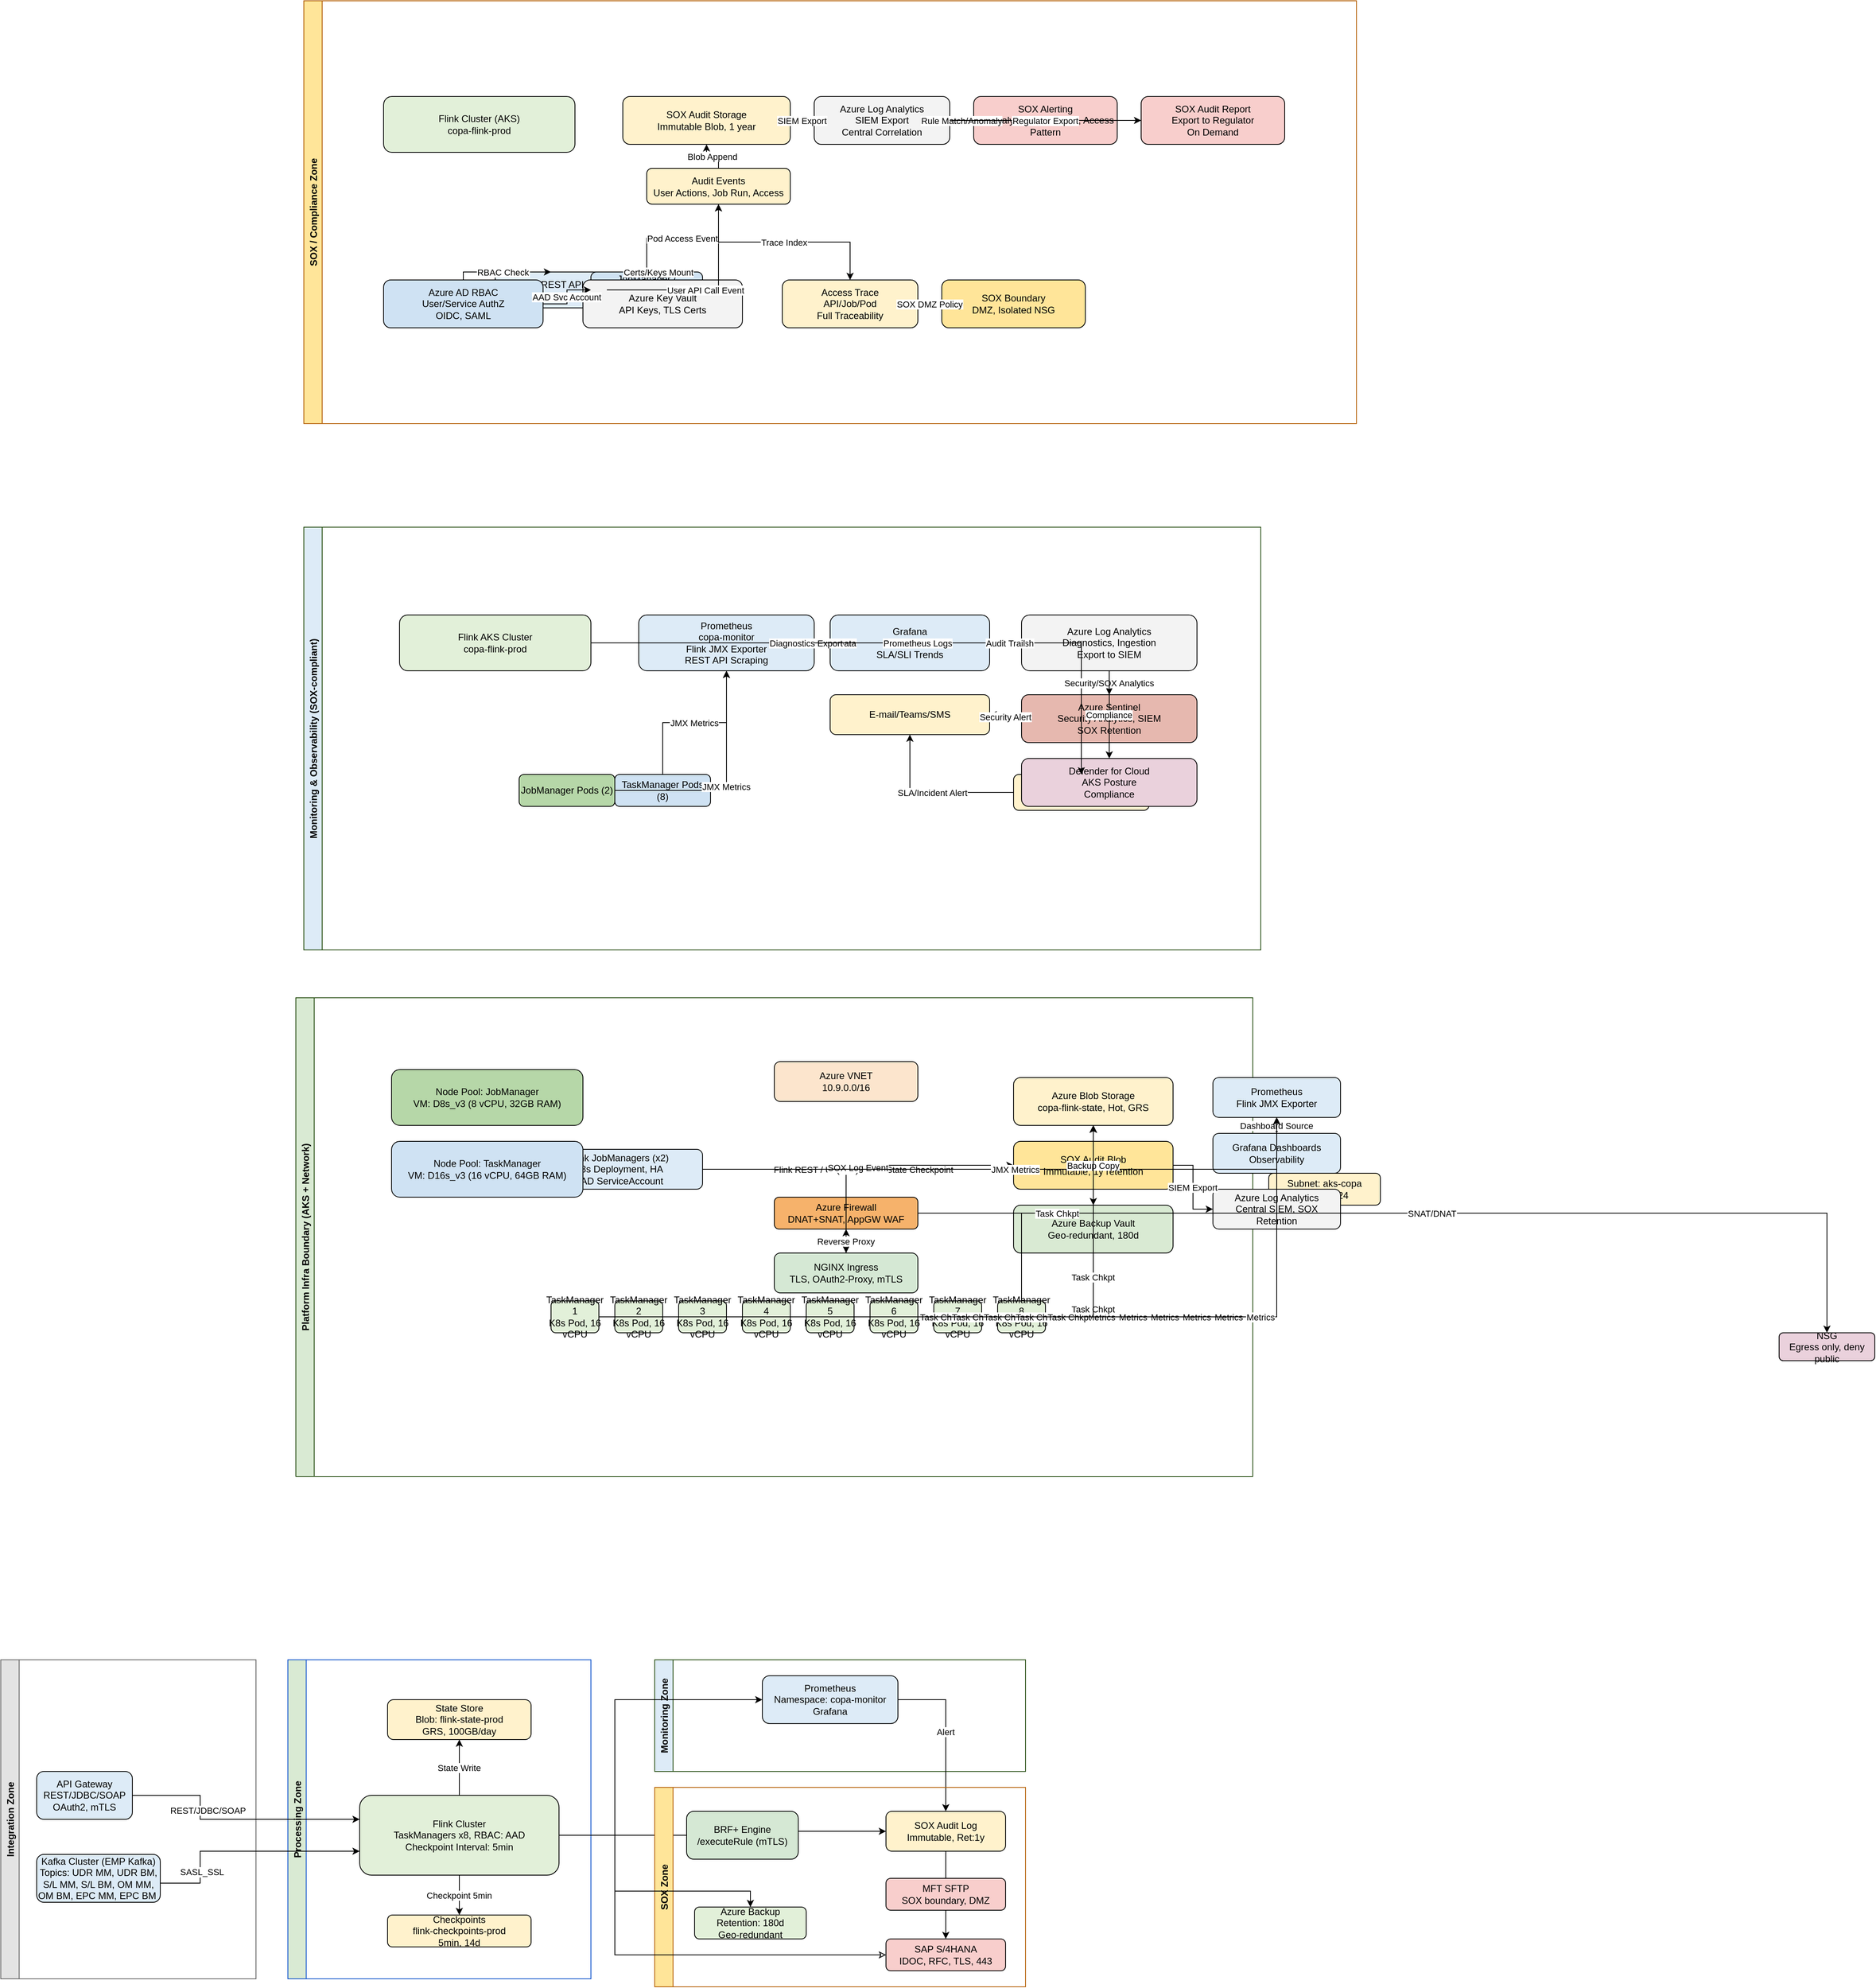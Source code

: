 <mxfile version="27.2.0">
  <diagram name="flink_reference_arch" id="t__8cAzvdVz3zwjNPJHr">
    <mxGraphModel dx="2518" dy="-326" grid="1" gridSize="10" guides="1" tooltips="1" connect="1" arrows="1" fold="1" page="1" pageScale="1" pageWidth="850" pageHeight="1100" math="0" shadow="0">
      <root>
        <mxCell id="0" />
        <mxCell id="1" parent="0" />
        <mxCell id="M-jHIXQNb2ykmkWjdRAq-25" value="SOX / Compliance Zone" style="swimlane;horizontal=0;fillColor=#ffe599;strokeColor=#b45f06;fontStyle=1;" vertex="1" parent="1">
          <mxGeometry x="-90" y="1130" width="1320" height="530" as="geometry" />
        </mxCell>
        <mxCell id="M-jHIXQNb2ykmkWjdRAq-26" value="Flink Cluster (AKS)&#xa;copa-flink-prod" style="rounded=1;whiteSpace=wrap;fillColor=#e2f0d9;" vertex="1" parent="M-jHIXQNb2ykmkWjdRAq-25">
          <mxGeometry x="100" y="120" width="240" height="70" as="geometry" />
        </mxCell>
        <mxCell id="M-jHIXQNb2ykmkWjdRAq-27" value="Flink REST API&#xa;TLS, OAuth2, RBAC" style="rounded=1;whiteSpace=wrap;fillColor=#ddebf7;" vertex="1" parent="M-jHIXQNb2ykmkWjdRAq-26">
          <mxGeometry x="140" y="220" width="140" height="45" as="geometry" />
        </mxCell>
        <mxCell id="M-jHIXQNb2ykmkWjdRAq-28" value="JobManager / TaskManager Pods&#xa;AAD Service Account" style="rounded=1;whiteSpace=wrap;fillColor=#cfe2f3;" vertex="1" parent="M-jHIXQNb2ykmkWjdRAq-26">
          <mxGeometry x="260" y="220" width="140" height="45" as="geometry" />
        </mxCell>
        <mxCell id="M-jHIXQNb2ykmkWjdRAq-29" value="SOX Audit Storage&#xa;Immutable Blob, 1 year" style="rounded=1;whiteSpace=wrap;fillColor=#fff2cc;" vertex="1" parent="M-jHIXQNb2ykmkWjdRAq-25">
          <mxGeometry x="400" y="120" width="210" height="60" as="geometry" />
        </mxCell>
        <mxCell id="M-jHIXQNb2ykmkWjdRAq-30" value="Audit Events&#xa;User Actions, Job Run, Access" style="rounded=1;whiteSpace=wrap;fillColor=#fff2cc;" vertex="1" parent="M-jHIXQNb2ykmkWjdRAq-25">
          <mxGeometry x="430" y="210" width="180" height="45" as="geometry" />
        </mxCell>
        <mxCell id="M-jHIXQNb2ykmkWjdRAq-31" value="Azure Log Analytics&#xa;SIEM Export&#xa;Central Correlation" style="rounded=1;whiteSpace=wrap;fillColor=#f3f3f3;" vertex="1" parent="M-jHIXQNb2ykmkWjdRAq-25">
          <mxGeometry x="640" y="120" width="170" height="60" as="geometry" />
        </mxCell>
        <mxCell id="M-jHIXQNb2ykmkWjdRAq-32" value="SOX Alerting&#xa;Anomaly, RBAC Breach, Access Pattern" style="rounded=1;whiteSpace=wrap;fillColor=#f8cecc;" vertex="1" parent="M-jHIXQNb2ykmkWjdRAq-25">
          <mxGeometry x="840" y="120" width="180" height="60" as="geometry" />
        </mxCell>
        <mxCell id="M-jHIXQNb2ykmkWjdRAq-33" value="SOX Audit Report&#xa;Export to Regulator&#xa;On Demand" style="rounded=1;whiteSpace=wrap;fillColor=#f8cecc;" vertex="1" parent="M-jHIXQNb2ykmkWjdRAq-25">
          <mxGeometry x="1050" y="120" width="180" height="60" as="geometry" />
        </mxCell>
        <mxCell id="M-jHIXQNb2ykmkWjdRAq-34" value="Azure AD RBAC&#xa;User/Service AuthZ&#xa;OIDC, SAML" style="rounded=1;whiteSpace=wrap;fillColor=#cfe2f3;" vertex="1" parent="M-jHIXQNb2ykmkWjdRAq-25">
          <mxGeometry x="100" y="350" width="200" height="60" as="geometry" />
        </mxCell>
        <mxCell id="M-jHIXQNb2ykmkWjdRAq-35" value="Azure Key Vault&#xa;API Keys, TLS Certs" style="rounded=1;whiteSpace=wrap;fillColor=#f3f3f3;" vertex="1" parent="M-jHIXQNb2ykmkWjdRAq-25">
          <mxGeometry x="350" y="350" width="200" height="60" as="geometry" />
        </mxCell>
        <mxCell id="M-jHIXQNb2ykmkWjdRAq-36" value="Access Trace&#xa;API/Job/Pod&#xa;Full Traceability" style="rounded=1;whiteSpace=wrap;fillColor=#fff2cc;" vertex="1" parent="M-jHIXQNb2ykmkWjdRAq-25">
          <mxGeometry x="600" y="350" width="170" height="60" as="geometry" />
        </mxCell>
        <mxCell id="M-jHIXQNb2ykmkWjdRAq-37" value="SOX Boundary&#xa;DMZ, Isolated NSG" style="rounded=1;whiteSpace=wrap;fillColor=#ffe599;" vertex="1" parent="M-jHIXQNb2ykmkWjdRAq-25">
          <mxGeometry x="800" y="350" width="180" height="60" as="geometry" />
        </mxCell>
        <mxCell id="M-jHIXQNb2ykmkWjdRAq-38" value="User API Call Event" style="edgeStyle=orthogonalEdgeStyle;rounded=0;" edge="1" parent="1" source="M-jHIXQNb2ykmkWjdRAq-27" target="M-jHIXQNb2ykmkWjdRAq-30">
          <mxGeometry relative="1" as="geometry" />
        </mxCell>
        <mxCell id="M-jHIXQNb2ykmkWjdRAq-39" value="Pod Access Event" style="edgeStyle=orthogonalEdgeStyle;rounded=0;" edge="1" parent="1" source="M-jHIXQNb2ykmkWjdRAq-28" target="M-jHIXQNb2ykmkWjdRAq-30">
          <mxGeometry relative="1" as="geometry" />
        </mxCell>
        <mxCell id="M-jHIXQNb2ykmkWjdRAq-40" value="Blob Append" style="edgeStyle=orthogonalEdgeStyle;rounded=0;" edge="1" parent="1" source="M-jHIXQNb2ykmkWjdRAq-30" target="M-jHIXQNb2ykmkWjdRAq-29">
          <mxGeometry relative="1" as="geometry" />
        </mxCell>
        <mxCell id="M-jHIXQNb2ykmkWjdRAq-41" value="SIEM Export" style="edgeStyle=orthogonalEdgeStyle;rounded=0;" edge="1" parent="1" source="M-jHIXQNb2ykmkWjdRAq-29" target="M-jHIXQNb2ykmkWjdRAq-31">
          <mxGeometry relative="1" as="geometry" />
        </mxCell>
        <mxCell id="M-jHIXQNb2ykmkWjdRAq-42" value="Rule Match/Anomaly" style="edgeStyle=orthogonalEdgeStyle;rounded=0;" edge="1" parent="1" source="M-jHIXQNb2ykmkWjdRAq-31" target="M-jHIXQNb2ykmkWjdRAq-32">
          <mxGeometry relative="1" as="geometry" />
        </mxCell>
        <mxCell id="M-jHIXQNb2ykmkWjdRAq-43" value="Regulator Export" style="edgeStyle=orthogonalEdgeStyle;rounded=0;" edge="1" parent="1" source="M-jHIXQNb2ykmkWjdRAq-31" target="M-jHIXQNb2ykmkWjdRAq-33">
          <mxGeometry relative="1" as="geometry" />
        </mxCell>
        <mxCell id="M-jHIXQNb2ykmkWjdRAq-44" value="RBAC Check" style="edgeStyle=orthogonalEdgeStyle;rounded=0;" edge="1" parent="1" source="M-jHIXQNb2ykmkWjdRAq-34" target="M-jHIXQNb2ykmkWjdRAq-27">
          <mxGeometry relative="1" as="geometry" />
        </mxCell>
        <mxCell id="M-jHIXQNb2ykmkWjdRAq-45" value="AAD Svc Account" style="edgeStyle=orthogonalEdgeStyle;rounded=0;" edge="1" parent="1" source="M-jHIXQNb2ykmkWjdRAq-34" target="M-jHIXQNb2ykmkWjdRAq-28">
          <mxGeometry relative="1" as="geometry" />
        </mxCell>
        <mxCell id="M-jHIXQNb2ykmkWjdRAq-46" value="Certs/Keys Mount" style="edgeStyle=orthogonalEdgeStyle;rounded=0;" edge="1" parent="1" source="M-jHIXQNb2ykmkWjdRAq-35" target="M-jHIXQNb2ykmkWjdRAq-28">
          <mxGeometry relative="1" as="geometry" />
        </mxCell>
        <mxCell id="M-jHIXQNb2ykmkWjdRAq-47" value="Trace Index" style="edgeStyle=orthogonalEdgeStyle;rounded=0;" edge="1" parent="1" source="M-jHIXQNb2ykmkWjdRAq-30" target="M-jHIXQNb2ykmkWjdRAq-36">
          <mxGeometry relative="1" as="geometry" />
        </mxCell>
        <mxCell id="M-jHIXQNb2ykmkWjdRAq-48" value="SOX DMZ Policy" style="edgeStyle=orthogonalEdgeStyle;rounded=0;" edge="1" parent="1" source="M-jHIXQNb2ykmkWjdRAq-36" target="M-jHIXQNb2ykmkWjdRAq-37">
          <mxGeometry relative="1" as="geometry" />
        </mxCell>
        <mxCell id="M-jHIXQNb2ykmkWjdRAq-49" value="Monitoring &amp; Observability (SOX-compliant)" style="swimlane;horizontal=0;fillColor=#ddebf7;strokeColor=#274e13;fontStyle=1;" vertex="1" parent="1">
          <mxGeometry x="-90" y="1790" width="1200" height="530" as="geometry" />
        </mxCell>
        <mxCell id="M-jHIXQNb2ykmkWjdRAq-50" value="Flink AKS Cluster&#xa;copa-flink-prod" style="rounded=1;whiteSpace=wrap;fillColor=#e2f0d9;" vertex="1" parent="M-jHIXQNb2ykmkWjdRAq-49">
          <mxGeometry x="120" y="110" width="240" height="70" as="geometry" />
        </mxCell>
        <mxCell id="M-jHIXQNb2ykmkWjdRAq-51" value="JobManager Pods (2)" style="rounded=1;whiteSpace=wrap;fillColor=#b6d7a8;" vertex="1" parent="M-jHIXQNb2ykmkWjdRAq-50">
          <mxGeometry x="150" y="200" width="120" height="40" as="geometry" />
        </mxCell>
        <mxCell id="M-jHIXQNb2ykmkWjdRAq-52" value="TaskManager Pods (8)" style="rounded=1;whiteSpace=wrap;fillColor=#cfe2f3;" vertex="1" parent="M-jHIXQNb2ykmkWjdRAq-50">
          <mxGeometry x="270" y="200" width="120" height="40" as="geometry" />
        </mxCell>
        <mxCell id="M-jHIXQNb2ykmkWjdRAq-53" value="Prometheus&#xa;copa-monitor&#xa;Flink JMX Exporter&#xa;REST API Scraping" style="rounded=1;whiteSpace=wrap;fillColor=#ddebf7;" vertex="1" parent="M-jHIXQNb2ykmkWjdRAq-49">
          <mxGeometry x="420" y="110" width="220" height="70" as="geometry" />
        </mxCell>
        <mxCell id="M-jHIXQNb2ykmkWjdRAq-54" value="Alertmanager&#xa;Teams/SMS/E-mail" style="rounded=1;whiteSpace=wrap;fillColor=#fff2cc;" vertex="1" parent="M-jHIXQNb2ykmkWjdRAq-53">
          <mxGeometry x="470" y="200" width="170" height="45" as="geometry" />
        </mxCell>
        <mxCell id="M-jHIXQNb2ykmkWjdRAq-55" value="Grafana&#xa;Dashboards&#xa;SLA/SLI Trends" style="rounded=1;whiteSpace=wrap;fillColor=#ddebf7;" vertex="1" parent="M-jHIXQNb2ykmkWjdRAq-49">
          <mxGeometry x="660" y="110" width="200" height="70" as="geometry" />
        </mxCell>
        <mxCell id="M-jHIXQNb2ykmkWjdRAq-56" value="Azure Log Analytics&#xa;Diagnostics, Ingestion&#xa;Export to SIEM" style="rounded=1;whiteSpace=wrap;fillColor=#f3f3f3;" vertex="1" parent="M-jHIXQNb2ykmkWjdRAq-49">
          <mxGeometry x="900" y="110" width="220" height="70" as="geometry" />
        </mxCell>
        <mxCell id="M-jHIXQNb2ykmkWjdRAq-57" value="Azure Sentinel&#xa;Security Analytics, SIEM&#xa;SOX Retention" style="rounded=1;whiteSpace=wrap;fillColor=#e6b8af;" vertex="1" parent="M-jHIXQNb2ykmkWjdRAq-49">
          <mxGeometry x="900" y="210" width="220" height="60" as="geometry" />
        </mxCell>
        <mxCell id="M-jHIXQNb2ykmkWjdRAq-58" value="Defender for Cloud&#xa;AKS Posture&#xa;Compliance" style="rounded=1;whiteSpace=wrap;fillColor=#ead1dc;" vertex="1" parent="M-jHIXQNb2ykmkWjdRAq-49">
          <mxGeometry x="900" y="290" width="220" height="60" as="geometry" />
        </mxCell>
        <mxCell id="M-jHIXQNb2ykmkWjdRAq-59" value="E-mail/Teams/SMS" style="rounded=1;whiteSpace=wrap;fillColor=#fff2cc;" vertex="1" parent="M-jHIXQNb2ykmkWjdRAq-49">
          <mxGeometry x="660" y="210" width="200" height="50" as="geometry" />
        </mxCell>
        <mxCell id="M-jHIXQNb2ykmkWjdRAq-60" value="JMX Metrics" style="edgeStyle=orthogonalEdgeStyle;rounded=0;" edge="1" parent="1" source="M-jHIXQNb2ykmkWjdRAq-51" target="M-jHIXQNb2ykmkWjdRAq-53">
          <mxGeometry relative="1" as="geometry" />
        </mxCell>
        <mxCell id="M-jHIXQNb2ykmkWjdRAq-61" value="JMX Metrics" style="edgeStyle=orthogonalEdgeStyle;rounded=0;" edge="1" parent="1" source="M-jHIXQNb2ykmkWjdRAq-52" target="M-jHIXQNb2ykmkWjdRAq-53">
          <mxGeometry relative="1" as="geometry" />
        </mxCell>
        <mxCell id="M-jHIXQNb2ykmkWjdRAq-62" value="Alert Push" style="edgeStyle=orthogonalEdgeStyle;rounded=0;" edge="1" parent="1" source="M-jHIXQNb2ykmkWjdRAq-53" target="M-jHIXQNb2ykmkWjdRAq-54">
          <mxGeometry relative="1" as="geometry" />
        </mxCell>
        <mxCell id="M-jHIXQNb2ykmkWjdRAq-63" value="Dashboards Data" style="edgeStyle=orthogonalEdgeStyle;rounded=0;" edge="1" parent="1" source="M-jHIXQNb2ykmkWjdRAq-53" target="M-jHIXQNb2ykmkWjdRAq-55">
          <mxGeometry relative="1" as="geometry" />
        </mxCell>
        <mxCell id="M-jHIXQNb2ykmkWjdRAq-64" value="Diagnostics Export" style="edgeStyle=orthogonalEdgeStyle;rounded=0;" edge="1" parent="1" source="M-jHIXQNb2ykmkWjdRAq-50" target="M-jHIXQNb2ykmkWjdRAq-56">
          <mxGeometry relative="1" as="geometry" />
        </mxCell>
        <mxCell id="M-jHIXQNb2ykmkWjdRAq-65" value="Prometheus Logs" style="edgeStyle=orthogonalEdgeStyle;rounded=0;" edge="1" parent="1" source="M-jHIXQNb2ykmkWjdRAq-53" target="M-jHIXQNb2ykmkWjdRAq-56">
          <mxGeometry relative="1" as="geometry" />
        </mxCell>
        <mxCell id="M-jHIXQNb2ykmkWjdRAq-66" value="Audit Trail" style="edgeStyle=orthogonalEdgeStyle;rounded=0;" edge="1" parent="1" source="M-jHIXQNb2ykmkWjdRAq-55" target="M-jHIXQNb2ykmkWjdRAq-56">
          <mxGeometry relative="1" as="geometry" />
        </mxCell>
        <mxCell id="M-jHIXQNb2ykmkWjdRAq-67" value="SLA/Incident Alert" style="edgeStyle=orthogonalEdgeStyle;rounded=0;" edge="1" parent="1" source="M-jHIXQNb2ykmkWjdRAq-54" target="M-jHIXQNb2ykmkWjdRAq-59">
          <mxGeometry relative="1" as="geometry" />
        </mxCell>
        <mxCell id="M-jHIXQNb2ykmkWjdRAq-68" value="Security/SOX Analytics" style="edgeStyle=orthogonalEdgeStyle;rounded=0;" edge="1" parent="1" source="M-jHIXQNb2ykmkWjdRAq-56" target="M-jHIXQNb2ykmkWjdRAq-57">
          <mxGeometry relative="1" as="geometry" />
        </mxCell>
        <mxCell id="M-jHIXQNb2ykmkWjdRAq-69" value="Compliance" style="edgeStyle=orthogonalEdgeStyle;rounded=0;" edge="1" parent="1" source="M-jHIXQNb2ykmkWjdRAq-56" target="M-jHIXQNb2ykmkWjdRAq-58">
          <mxGeometry relative="1" as="geometry" />
        </mxCell>
        <mxCell id="M-jHIXQNb2ykmkWjdRAq-70" value="Security Alert" style="edgeStyle=orthogonalEdgeStyle;rounded=0;" edge="1" parent="1" source="M-jHIXQNb2ykmkWjdRAq-57" target="M-jHIXQNb2ykmkWjdRAq-59">
          <mxGeometry relative="1" as="geometry" />
        </mxCell>
        <mxCell id="M-jHIXQNb2ykmkWjdRAq-71" value="Platform Infra Boundary (AKS + Network)" style="swimlane;horizontal=0;fillColor=#d9ead3;strokeColor=#274e13;fontStyle=1;" vertex="1" parent="1">
          <mxGeometry x="-100" y="2380" width="1200" height="600" as="geometry" />
        </mxCell>
        <mxCell id="M-jHIXQNb2ykmkWjdRAq-72" value="Node Pool: JobManager&#xa;VM: D8s_v3 (8 vCPU, 32GB RAM)" style="rounded=1;whiteSpace=wrap;fillColor=#b6d7a8;" vertex="1" parent="M-jHIXQNb2ykmkWjdRAq-71">
          <mxGeometry x="120" y="90" width="240" height="70" as="geometry" />
        </mxCell>
        <mxCell id="M-jHIXQNb2ykmkWjdRAq-73" value="Flink JobManagers (x2)&#xa;K8s Deployment, HA&#xa;AAD ServiceAccount" style="rounded=1;whiteSpace=wrap;fillColor=#ddebf7;" vertex="1" parent="M-jHIXQNb2ykmkWjdRAq-72">
          <mxGeometry x="180" y="100" width="210" height="50" as="geometry" />
        </mxCell>
        <mxCell id="M-jHIXQNb2ykmkWjdRAq-74" value="Node Pool: TaskManager&#xa;VM: D16s_v3 (16 vCPU, 64GB RAM)" style="rounded=1;whiteSpace=wrap;fillColor=#cfe2f3;" vertex="1" parent="M-jHIXQNb2ykmkWjdRAq-71">
          <mxGeometry x="120" y="180" width="240" height="70" as="geometry" />
        </mxCell>
        <mxCell id="M-jHIXQNb2ykmkWjdRAq-75" value="TaskManager 1&#xa;K8s Pod, 16 vCPU" style="rounded=1;whiteSpace=wrap;fillColor=#e2f0d9;" vertex="1" parent="M-jHIXQNb2ykmkWjdRAq-74">
          <mxGeometry x="200" y="200" width="60" height="40" as="geometry" />
        </mxCell>
        <mxCell id="M-jHIXQNb2ykmkWjdRAq-76" value="TaskManager 2&#xa;K8s Pod, 16 vCPU" style="rounded=1;whiteSpace=wrap;fillColor=#e2f0d9;" vertex="1" parent="M-jHIXQNb2ykmkWjdRAq-74">
          <mxGeometry x="280" y="200" width="60" height="40" as="geometry" />
        </mxCell>
        <mxCell id="M-jHIXQNb2ykmkWjdRAq-77" value="TaskManager 3&#xa;K8s Pod, 16 vCPU" style="rounded=1;whiteSpace=wrap;fillColor=#e2f0d9;" vertex="1" parent="M-jHIXQNb2ykmkWjdRAq-74">
          <mxGeometry x="360" y="200" width="60" height="40" as="geometry" />
        </mxCell>
        <mxCell id="M-jHIXQNb2ykmkWjdRAq-78" value="TaskManager 4&#xa;K8s Pod, 16 vCPU" style="rounded=1;whiteSpace=wrap;fillColor=#e2f0d9;" vertex="1" parent="M-jHIXQNb2ykmkWjdRAq-74">
          <mxGeometry x="440" y="200" width="60" height="40" as="geometry" />
        </mxCell>
        <mxCell id="M-jHIXQNb2ykmkWjdRAq-79" value="TaskManager 5&#xa;K8s Pod, 16 vCPU" style="rounded=1;whiteSpace=wrap;fillColor=#e2f0d9;" vertex="1" parent="M-jHIXQNb2ykmkWjdRAq-74">
          <mxGeometry x="520" y="200" width="60" height="40" as="geometry" />
        </mxCell>
        <mxCell id="M-jHIXQNb2ykmkWjdRAq-80" value="TaskManager 6&#xa;K8s Pod, 16 vCPU" style="rounded=1;whiteSpace=wrap;fillColor=#e2f0d9;" vertex="1" parent="M-jHIXQNb2ykmkWjdRAq-74">
          <mxGeometry x="600" y="200" width="60" height="40" as="geometry" />
        </mxCell>
        <mxCell id="M-jHIXQNb2ykmkWjdRAq-81" value="TaskManager 7&#xa;K8s Pod, 16 vCPU" style="rounded=1;whiteSpace=wrap;fillColor=#e2f0d9;" vertex="1" parent="M-jHIXQNb2ykmkWjdRAq-74">
          <mxGeometry x="680" y="200" width="60" height="40" as="geometry" />
        </mxCell>
        <mxCell id="M-jHIXQNb2ykmkWjdRAq-82" value="TaskManager 8&#xa;K8s Pod, 16 vCPU" style="rounded=1;whiteSpace=wrap;fillColor=#e2f0d9;" vertex="1" parent="M-jHIXQNb2ykmkWjdRAq-74">
          <mxGeometry x="760" y="200" width="60" height="40" as="geometry" />
        </mxCell>
        <mxCell id="M-jHIXQNb2ykmkWjdRAq-83" value="Azure VNET&#xa;10.9.0.0/16" style="rounded=1;whiteSpace=wrap;fillColor=#fce5cd;" vertex="1" parent="M-jHIXQNb2ykmkWjdRAq-71">
          <mxGeometry x="600" y="80" width="180" height="50" as="geometry" />
        </mxCell>
        <mxCell id="M-jHIXQNb2ykmkWjdRAq-84" value="Subnet: aks-copa&#xa;10.9.1.0/24" style="rounded=1;whiteSpace=wrap;fillColor=#fff2cc;" vertex="1" parent="M-jHIXQNb2ykmkWjdRAq-83">
          <mxGeometry x="620" y="140" width="140" height="40" as="geometry" />
        </mxCell>
        <mxCell id="M-jHIXQNb2ykmkWjdRAq-85" value="NSG&#xa;Egress only, deny public" style="rounded=1;whiteSpace=wrap;fillColor=#ead1dc;" vertex="1" parent="M-jHIXQNb2ykmkWjdRAq-84">
          <mxGeometry x="640" y="200" width="120" height="35" as="geometry" />
        </mxCell>
        <mxCell id="M-jHIXQNb2ykmkWjdRAq-86" value="Azure Firewall&#xa;DNAT+SNAT, AppGW WAF" style="rounded=1;whiteSpace=wrap;fillColor=#f6b26b;" vertex="1" parent="M-jHIXQNb2ykmkWjdRAq-71">
          <mxGeometry x="600" y="250" width="180" height="40" as="geometry" />
        </mxCell>
        <mxCell id="M-jHIXQNb2ykmkWjdRAq-87" value="NGINX Ingress&#xa;TLS, OAuth2-Proxy, mTLS" style="rounded=1;whiteSpace=wrap;fillColor=#d5e8d4;" vertex="1" parent="M-jHIXQNb2ykmkWjdRAq-71">
          <mxGeometry x="600" y="320" width="180" height="50" as="geometry" />
        </mxCell>
        <mxCell id="M-jHIXQNb2ykmkWjdRAq-88" value="Azure Blob Storage&#xa;copa-flink-state, Hot, GRS" style="rounded=1;whiteSpace=wrap;fillColor=#fff2cc;" vertex="1" parent="M-jHIXQNb2ykmkWjdRAq-71">
          <mxGeometry x="900" y="100" width="200" height="60" as="geometry" />
        </mxCell>
        <mxCell id="M-jHIXQNb2ykmkWjdRAq-89" value="SOX Audit Blob&#xa;Immutable, 1y retention" style="rounded=1;whiteSpace=wrap;fillColor=#ffe599;" vertex="1" parent="M-jHIXQNb2ykmkWjdRAq-71">
          <mxGeometry x="900" y="180" width="200" height="60" as="geometry" />
        </mxCell>
        <mxCell id="M-jHIXQNb2ykmkWjdRAq-90" value="Azure Backup Vault&#xa;Geo-redundant, 180d" style="rounded=1;whiteSpace=wrap;fillColor=#d9ead3;" vertex="1" parent="M-jHIXQNb2ykmkWjdRAq-71">
          <mxGeometry x="900" y="260" width="200" height="60" as="geometry" />
        </mxCell>
        <mxCell id="M-jHIXQNb2ykmkWjdRAq-91" value="Prometheus&#xa;Flink JMX Exporter" style="rounded=1;whiteSpace=wrap;fillColor=#ddebf7;" vertex="1" parent="M-jHIXQNb2ykmkWjdRAq-71">
          <mxGeometry x="1150" y="100" width="160" height="50" as="geometry" />
        </mxCell>
        <mxCell id="M-jHIXQNb2ykmkWjdRAq-92" value="Grafana Dashboards&#xa;Observability" style="rounded=1;whiteSpace=wrap;fillColor=#ddebf7;" vertex="1" parent="M-jHIXQNb2ykmkWjdRAq-71">
          <mxGeometry x="1150" y="170" width="160" height="50" as="geometry" />
        </mxCell>
        <mxCell id="M-jHIXQNb2ykmkWjdRAq-93" value="Azure Log Analytics&#xa;Central SIEM, SOX Retention" style="rounded=1;whiteSpace=wrap;fillColor=#f3f3f3;" vertex="1" parent="M-jHIXQNb2ykmkWjdRAq-71">
          <mxGeometry x="1150" y="240" width="160" height="50" as="geometry" />
        </mxCell>
        <mxCell id="M-jHIXQNb2ykmkWjdRAq-94" value="Flink REST / UI (TLS)" style="edgeStyle=orthogonalEdgeStyle;rounded=0;" edge="1" parent="1" source="M-jHIXQNb2ykmkWjdRAq-73" target="M-jHIXQNb2ykmkWjdRAq-87">
          <mxGeometry relative="1" as="geometry" />
        </mxCell>
        <mxCell id="M-jHIXQNb2ykmkWjdRAq-95" value="Reverse Proxy" style="edgeStyle=orthogonalEdgeStyle;rounded=0;" edge="1" parent="1" source="M-jHIXQNb2ykmkWjdRAq-87" target="M-jHIXQNb2ykmkWjdRAq-86">
          <mxGeometry relative="1" as="geometry" />
        </mxCell>
        <mxCell id="M-jHIXQNb2ykmkWjdRAq-96" value="SNAT/DNAT" style="edgeStyle=orthogonalEdgeStyle;rounded=0;" edge="1" parent="1" source="M-jHIXQNb2ykmkWjdRAq-86" target="M-jHIXQNb2ykmkWjdRAq-85">
          <mxGeometry relative="1" as="geometry" />
        </mxCell>
        <mxCell id="M-jHIXQNb2ykmkWjdRAq-97" value="State Checkpoint" style="edgeStyle=orthogonalEdgeStyle;rounded=0;" edge="1" parent="1" source="M-jHIXQNb2ykmkWjdRAq-73" target="M-jHIXQNb2ykmkWjdRAq-88">
          <mxGeometry relative="1" as="geometry" />
        </mxCell>
        <mxCell id="M-jHIXQNb2ykmkWjdRAq-98" value="SOX Log Event" style="edgeStyle=orthogonalEdgeStyle;rounded=0;" edge="1" parent="1" source="M-jHIXQNb2ykmkWjdRAq-73" target="M-jHIXQNb2ykmkWjdRAq-89">
          <mxGeometry relative="1" as="geometry" />
        </mxCell>
        <mxCell id="M-jHIXQNb2ykmkWjdRAq-99" value="JMX Metrics" style="edgeStyle=orthogonalEdgeStyle;rounded=0;" edge="1" parent="1" source="M-jHIXQNb2ykmkWjdRAq-73" target="M-jHIXQNb2ykmkWjdRAq-91">
          <mxGeometry relative="1" as="geometry" />
        </mxCell>
        <mxCell id="M-jHIXQNb2ykmkWjdRAq-100" value="Dashboard Source" style="edgeStyle=orthogonalEdgeStyle;rounded=0;" edge="1" parent="1" source="M-jHIXQNb2ykmkWjdRAq-91" target="M-jHIXQNb2ykmkWjdRAq-92">
          <mxGeometry relative="1" as="geometry" />
        </mxCell>
        <mxCell id="M-jHIXQNb2ykmkWjdRAq-101" value="Backup Copy" style="edgeStyle=orthogonalEdgeStyle;rounded=0;" edge="1" parent="1" source="M-jHIXQNb2ykmkWjdRAq-88" target="M-jHIXQNb2ykmkWjdRAq-90">
          <mxGeometry relative="1" as="geometry" />
        </mxCell>
        <mxCell id="M-jHIXQNb2ykmkWjdRAq-102" value="SIEM Export" style="edgeStyle=orthogonalEdgeStyle;rounded=0;" edge="1" parent="1" source="M-jHIXQNb2ykmkWjdRAq-89" target="M-jHIXQNb2ykmkWjdRAq-93">
          <mxGeometry relative="1" as="geometry" />
        </mxCell>
        <mxCell id="M-jHIXQNb2ykmkWjdRAq-103" value="Task Chkpt" style="edgeStyle=orthogonalEdgeStyle;rounded=0;" edge="1" parent="1" source="M-jHIXQNb2ykmkWjdRAq-75" target="M-jHIXQNb2ykmkWjdRAq-88">
          <mxGeometry relative="1" as="geometry" />
        </mxCell>
        <mxCell id="M-jHIXQNb2ykmkWjdRAq-104" value="Metrics" style="edgeStyle=orthogonalEdgeStyle;rounded=0;" edge="1" parent="1" source="M-jHIXQNb2ykmkWjdRAq-75" target="M-jHIXQNb2ykmkWjdRAq-91">
          <mxGeometry relative="1" as="geometry" />
        </mxCell>
        <mxCell id="M-jHIXQNb2ykmkWjdRAq-105" value="Task Chkpt" style="edgeStyle=orthogonalEdgeStyle;rounded=0;" edge="1" parent="1" source="M-jHIXQNb2ykmkWjdRAq-76" target="M-jHIXQNb2ykmkWjdRAq-88">
          <mxGeometry relative="1" as="geometry" />
        </mxCell>
        <mxCell id="M-jHIXQNb2ykmkWjdRAq-106" value="Metrics" style="edgeStyle=orthogonalEdgeStyle;rounded=0;" edge="1" parent="1" source="M-jHIXQNb2ykmkWjdRAq-76" target="M-jHIXQNb2ykmkWjdRAq-91">
          <mxGeometry relative="1" as="geometry" />
        </mxCell>
        <mxCell id="M-jHIXQNb2ykmkWjdRAq-107" value="Task Chkpt" style="edgeStyle=orthogonalEdgeStyle;rounded=0;" edge="1" parent="1" source="M-jHIXQNb2ykmkWjdRAq-77" target="M-jHIXQNb2ykmkWjdRAq-88">
          <mxGeometry relative="1" as="geometry" />
        </mxCell>
        <mxCell id="M-jHIXQNb2ykmkWjdRAq-108" value="Metrics" style="edgeStyle=orthogonalEdgeStyle;rounded=0;" edge="1" parent="1" source="M-jHIXQNb2ykmkWjdRAq-77" target="M-jHIXQNb2ykmkWjdRAq-91">
          <mxGeometry relative="1" as="geometry" />
        </mxCell>
        <mxCell id="M-jHIXQNb2ykmkWjdRAq-109" value="Task Chkpt" style="edgeStyle=orthogonalEdgeStyle;rounded=0;" edge="1" parent="1" source="M-jHIXQNb2ykmkWjdRAq-78" target="M-jHIXQNb2ykmkWjdRAq-88">
          <mxGeometry relative="1" as="geometry" />
        </mxCell>
        <mxCell id="M-jHIXQNb2ykmkWjdRAq-110" value="Metrics" style="edgeStyle=orthogonalEdgeStyle;rounded=0;" edge="1" parent="1" source="M-jHIXQNb2ykmkWjdRAq-78" target="M-jHIXQNb2ykmkWjdRAq-91">
          <mxGeometry relative="1" as="geometry" />
        </mxCell>
        <mxCell id="M-jHIXQNb2ykmkWjdRAq-111" value="Task Chkpt" style="edgeStyle=orthogonalEdgeStyle;rounded=0;" edge="1" parent="1" source="M-jHIXQNb2ykmkWjdRAq-79" target="M-jHIXQNb2ykmkWjdRAq-88">
          <mxGeometry relative="1" as="geometry" />
        </mxCell>
        <mxCell id="M-jHIXQNb2ykmkWjdRAq-112" value="Metrics" style="edgeStyle=orthogonalEdgeStyle;rounded=0;" edge="1" parent="1" source="M-jHIXQNb2ykmkWjdRAq-79" target="M-jHIXQNb2ykmkWjdRAq-91">
          <mxGeometry relative="1" as="geometry" />
        </mxCell>
        <mxCell id="M-jHIXQNb2ykmkWjdRAq-113" value="Task Chkpt" style="edgeStyle=orthogonalEdgeStyle;rounded=0;" edge="1" parent="1" source="M-jHIXQNb2ykmkWjdRAq-80" target="M-jHIXQNb2ykmkWjdRAq-88">
          <mxGeometry relative="1" as="geometry" />
        </mxCell>
        <mxCell id="M-jHIXQNb2ykmkWjdRAq-114" value="Metrics" style="edgeStyle=orthogonalEdgeStyle;rounded=0;" edge="1" parent="1" source="M-jHIXQNb2ykmkWjdRAq-80" target="M-jHIXQNb2ykmkWjdRAq-91">
          <mxGeometry relative="1" as="geometry" />
        </mxCell>
        <mxCell id="M-jHIXQNb2ykmkWjdRAq-115" value="Task Chkpt" style="edgeStyle=orthogonalEdgeStyle;rounded=0;" edge="1" parent="1" source="M-jHIXQNb2ykmkWjdRAq-81" target="M-jHIXQNb2ykmkWjdRAq-88">
          <mxGeometry relative="1" as="geometry" />
        </mxCell>
        <mxCell id="M-jHIXQNb2ykmkWjdRAq-116" value="Metrics" style="edgeStyle=orthogonalEdgeStyle;rounded=0;" edge="1" parent="1" source="M-jHIXQNb2ykmkWjdRAq-81" target="M-jHIXQNb2ykmkWjdRAq-91">
          <mxGeometry relative="1" as="geometry" />
        </mxCell>
        <mxCell id="M-jHIXQNb2ykmkWjdRAq-117" value="Task Chkpt" style="edgeStyle=orthogonalEdgeStyle;rounded=0;" edge="1" parent="1" source="M-jHIXQNb2ykmkWjdRAq-82" target="M-jHIXQNb2ykmkWjdRAq-88">
          <mxGeometry relative="1" as="geometry" />
        </mxCell>
        <mxCell id="M-jHIXQNb2ykmkWjdRAq-118" value="Metrics" style="edgeStyle=orthogonalEdgeStyle;rounded=0;" edge="1" parent="1" source="M-jHIXQNb2ykmkWjdRAq-82" target="M-jHIXQNb2ykmkWjdRAq-91">
          <mxGeometry relative="1" as="geometry" />
        </mxCell>
        <mxCell id="M-jHIXQNb2ykmkWjdRAq-121" value="Processing Zone" style="swimlane;horizontal=0;fillColor=#d9ead3;strokeColor=#1155cc;fontStyle=1;" vertex="1" parent="1">
          <mxGeometry x="-110" y="3210" width="380" height="400" as="geometry" />
        </mxCell>
        <mxCell id="M-jHIXQNb2ykmkWjdRAq-122" value="Flink Cluster&#xa;TaskManagers x8, RBAC: AAD&#xa;Checkpoint Interval: 5min" style="rounded=1;whiteSpace=wrap;fillColor=#e2f0d9;strokeColor=#000000;" vertex="1" parent="M-jHIXQNb2ykmkWjdRAq-121">
          <mxGeometry x="90" y="170" width="250" height="100" as="geometry" />
        </mxCell>
        <mxCell id="M-jHIXQNb2ykmkWjdRAq-123" value="State Store&#xa;Blob: flink-state-prod&#xa;GRS, 100GB/day" style="rounded=1;whiteSpace=wrap;fillColor=#fff2cc;" vertex="1" parent="M-jHIXQNb2ykmkWjdRAq-121">
          <mxGeometry x="125" y="50" width="180" height="50" as="geometry" />
        </mxCell>
        <mxCell id="M-jHIXQNb2ykmkWjdRAq-124" value="Checkpoints&#xa;flink-checkpoints-prod&#xa;5min, 14d" style="rounded=1;whiteSpace=wrap;fillColor=#fff2cc;" vertex="1" parent="M-jHIXQNb2ykmkWjdRAq-121">
          <mxGeometry x="125" y="320" width="180" height="40" as="geometry" />
        </mxCell>
        <mxCell id="M-jHIXQNb2ykmkWjdRAq-140" value="State Write" style="edgeStyle=orthogonalEdgeStyle;rounded=0;" edge="1" parent="M-jHIXQNb2ykmkWjdRAq-121" source="M-jHIXQNb2ykmkWjdRAq-122" target="M-jHIXQNb2ykmkWjdRAq-123">
          <mxGeometry relative="1" as="geometry" />
        </mxCell>
        <mxCell id="M-jHIXQNb2ykmkWjdRAq-141" value="Checkpoint 5min" style="edgeStyle=orthogonalEdgeStyle;rounded=0;" edge="1" parent="M-jHIXQNb2ykmkWjdRAq-121" source="M-jHIXQNb2ykmkWjdRAq-122" target="M-jHIXQNb2ykmkWjdRAq-124">
          <mxGeometry relative="1" as="geometry" />
        </mxCell>
        <mxCell id="M-jHIXQNb2ykmkWjdRAq-131" value="Integration Zone" style="swimlane;horizontal=0;fillColor=#e3e3e3;strokeColor=#666666;fontStyle=1;" vertex="1" parent="1">
          <mxGeometry x="-470" y="3210" width="320" height="400" as="geometry" />
        </mxCell>
        <mxCell id="M-jHIXQNb2ykmkWjdRAq-133" value="API Gateway&#xa;REST/JDBC/SOAP&#xa;OAuth2, mTLS" style="rounded=1;whiteSpace=wrap;fillColor=#ddebf7;" vertex="1" parent="M-jHIXQNb2ykmkWjdRAq-131">
          <mxGeometry x="45" y="140" width="120" height="60" as="geometry" />
        </mxCell>
        <mxCell id="M-jHIXQNb2ykmkWjdRAq-134" value="Kafka Cluster (EMP Kafka)&#xa;Topics: UDR MM, UDR BM, S/L MM, S/L BM, OM MM, OM BM, EPC MM, EPC BM " style="rounded=1;whiteSpace=wrap;fillColor=#ddebf7;" vertex="1" parent="M-jHIXQNb2ykmkWjdRAq-131">
          <mxGeometry x="45" y="244" width="155" height="60" as="geometry" />
        </mxCell>
        <mxCell id="M-jHIXQNb2ykmkWjdRAq-139" value="" style="edgeStyle=orthogonalEdgeStyle;rounded=0;" edge="1" parent="M-jHIXQNb2ykmkWjdRAq-131" source="M-jHIXQNb2ykmkWjdRAq-134" target="M-jHIXQNb2ykmkWjdRAq-122">
          <mxGeometry x="-0.515" relative="1" as="geometry">
            <Array as="points">
              <mxPoint x="250" y="280" />
              <mxPoint x="250" y="240" />
            </Array>
            <mxPoint as="offset" />
          </mxGeometry>
        </mxCell>
        <mxCell id="M-jHIXQNb2ykmkWjdRAq-149" value="SASL_SSL" style="edgeLabel;html=1;align=center;verticalAlign=middle;resizable=0;points=[];" vertex="1" connectable="0" parent="M-jHIXQNb2ykmkWjdRAq-139">
          <mxGeometry x="-0.555" y="-2" relative="1" as="geometry">
            <mxPoint as="offset" />
          </mxGeometry>
        </mxCell>
        <mxCell id="M-jHIXQNb2ykmkWjdRAq-135" value="Monitoring Zone" style="swimlane;horizontal=0;fillColor=#ddebf7;strokeColor=#274e13;fontStyle=1;" vertex="1" parent="1">
          <mxGeometry x="350" y="3210" width="465" height="140" as="geometry" />
        </mxCell>
        <mxCell id="M-jHIXQNb2ykmkWjdRAq-136" value="Prometheus&#xa;Namespace: copa-monitor&#xa;Grafana" style="rounded=1;whiteSpace=wrap;fillColor=#ddebf7;" vertex="1" parent="M-jHIXQNb2ykmkWjdRAq-135">
          <mxGeometry x="135" y="20" width="170" height="60" as="geometry" />
        </mxCell>
        <mxCell id="M-jHIXQNb2ykmkWjdRAq-138" value="REST/JDBC/SOAP" style="edgeStyle=orthogonalEdgeStyle;rounded=0;" edge="1" parent="1" source="M-jHIXQNb2ykmkWjdRAq-133" target="M-jHIXQNb2ykmkWjdRAq-122">
          <mxGeometry x="-0.343" y="10" relative="1" as="geometry">
            <Array as="points">
              <mxPoint x="-220" y="3380" />
              <mxPoint x="-220" y="3410" />
            </Array>
            <mxPoint as="offset" />
          </mxGeometry>
        </mxCell>
        <mxCell id="M-jHIXQNb2ykmkWjdRAq-143" value="SOX Log Event" style="edgeStyle=orthogonalEdgeStyle;rounded=0;" edge="1" parent="1" source="M-jHIXQNb2ykmkWjdRAq-122" target="M-jHIXQNb2ykmkWjdRAq-129">
          <mxGeometry relative="1" as="geometry" />
        </mxCell>
        <mxCell id="M-jHIXQNb2ykmkWjdRAq-148" value="Alert" style="edgeStyle=orthogonalEdgeStyle;rounded=0;" edge="1" parent="1" source="M-jHIXQNb2ykmkWjdRAq-136" target="M-jHIXQNb2ykmkWjdRAq-129">
          <mxGeometry relative="1" as="geometry">
            <Array as="points">
              <mxPoint x="715" y="3260" />
            </Array>
          </mxGeometry>
        </mxCell>
        <mxCell id="M-jHIXQNb2ykmkWjdRAq-125" value="SOX Zone" style="swimlane;horizontal=0;fillColor=#ffe599;strokeColor=#b45f06;fontStyle=1;" vertex="1" parent="1">
          <mxGeometry x="350" y="3370" width="465" height="250" as="geometry" />
        </mxCell>
        <mxCell id="M-jHIXQNb2ykmkWjdRAq-126" value="BRF+ Engine&#xa;/executeRule (mTLS)" style="rounded=1;whiteSpace=wrap;fillColor=#d5e8d4;" vertex="1" parent="M-jHIXQNb2ykmkWjdRAq-125">
          <mxGeometry x="40" y="30" width="140" height="60" as="geometry" />
        </mxCell>
        <mxCell id="M-jHIXQNb2ykmkWjdRAq-159" value="" style="edgeStyle=orthogonalEdgeStyle;rounded=0;orthogonalLoop=1;jettySize=auto;html=1;" edge="1" parent="M-jHIXQNb2ykmkWjdRAq-125" source="M-jHIXQNb2ykmkWjdRAq-129" target="M-jHIXQNb2ykmkWjdRAq-127">
          <mxGeometry relative="1" as="geometry" />
        </mxCell>
        <mxCell id="M-jHIXQNb2ykmkWjdRAq-129" value="SOX Audit Log&#xa;Immutable, Ret:1y" style="rounded=1;whiteSpace=wrap;fillColor=#fff2cc;" vertex="1" parent="M-jHIXQNb2ykmkWjdRAq-125">
          <mxGeometry x="290" y="30" width="150" height="50" as="geometry" />
        </mxCell>
        <mxCell id="M-jHIXQNb2ykmkWjdRAq-130" value="Azure Backup&#xa;Retention: 180d&#xa;Geo-redundant" style="rounded=1;whiteSpace=wrap;fillColor=#e2f0d9;" vertex="1" parent="M-jHIXQNb2ykmkWjdRAq-125">
          <mxGeometry x="50" y="150" width="140" height="40" as="geometry" />
        </mxCell>
        <mxCell id="M-jHIXQNb2ykmkWjdRAq-128" value="MFT SFTP&#xa;SOX boundary, DMZ" style="rounded=1;whiteSpace=wrap;fillColor=#f8cecc;" vertex="1" parent="M-jHIXQNb2ykmkWjdRAq-125">
          <mxGeometry x="290" y="114" width="150" height="40" as="geometry" />
        </mxCell>
        <mxCell id="M-jHIXQNb2ykmkWjdRAq-127" value="SAP S/4HANA&#xa;IDOC, RFC, TLS, 443" style="rounded=1;whiteSpace=wrap;fillColor=#f8cecc;" vertex="1" parent="M-jHIXQNb2ykmkWjdRAq-125">
          <mxGeometry x="290" y="190" width="150" height="40" as="geometry" />
        </mxCell>
        <mxCell id="M-jHIXQNb2ykmkWjdRAq-156" value="" style="edgeStyle=orthogonalEdgeStyle;rounded=0;orthogonalLoop=1;jettySize=auto;html=1;entryX=0;entryY=0.5;entryDx=0;entryDy=0;" edge="1" parent="1" source="M-jHIXQNb2ykmkWjdRAq-122" target="M-jHIXQNb2ykmkWjdRAq-136">
          <mxGeometry relative="1" as="geometry">
            <Array as="points">
              <mxPoint x="300" y="3430" />
              <mxPoint x="300" y="3260" />
            </Array>
          </mxGeometry>
        </mxCell>
        <mxCell id="M-jHIXQNb2ykmkWjdRAq-153" value="" style="edgeStyle=orthogonalEdgeStyle;rounded=0;orthogonalLoop=1;jettySize=auto;html=1;entryX=0.5;entryY=0;entryDx=0;entryDy=0;exitX=1;exitY=0.5;exitDx=0;exitDy=0;" edge="1" parent="1" source="M-jHIXQNb2ykmkWjdRAq-122" target="M-jHIXQNb2ykmkWjdRAq-130">
          <mxGeometry relative="1" as="geometry">
            <Array as="points">
              <mxPoint x="300" y="3430" />
              <mxPoint x="300" y="3500" />
              <mxPoint x="470" y="3500" />
            </Array>
          </mxGeometry>
        </mxCell>
        <mxCell id="M-jHIXQNb2ykmkWjdRAq-158" value="" style="edgeStyle=orthogonalEdgeStyle;rounded=0;orthogonalLoop=1;jettySize=auto;html=1;entryX=1;entryY=0.5;entryDx=0;entryDy=0;startArrow=classic;startFill=0;endArrow=none;endFill=0;" edge="1" parent="1" source="M-jHIXQNb2ykmkWjdRAq-127" target="M-jHIXQNb2ykmkWjdRAq-122">
          <mxGeometry relative="1" as="geometry">
            <mxPoint x="545" y="3580" as="targetPoint" />
            <Array as="points">
              <mxPoint x="300" y="3580" />
              <mxPoint x="300" y="3430" />
            </Array>
          </mxGeometry>
        </mxCell>
      </root>
    </mxGraphModel>
  </diagram>
</mxfile>
